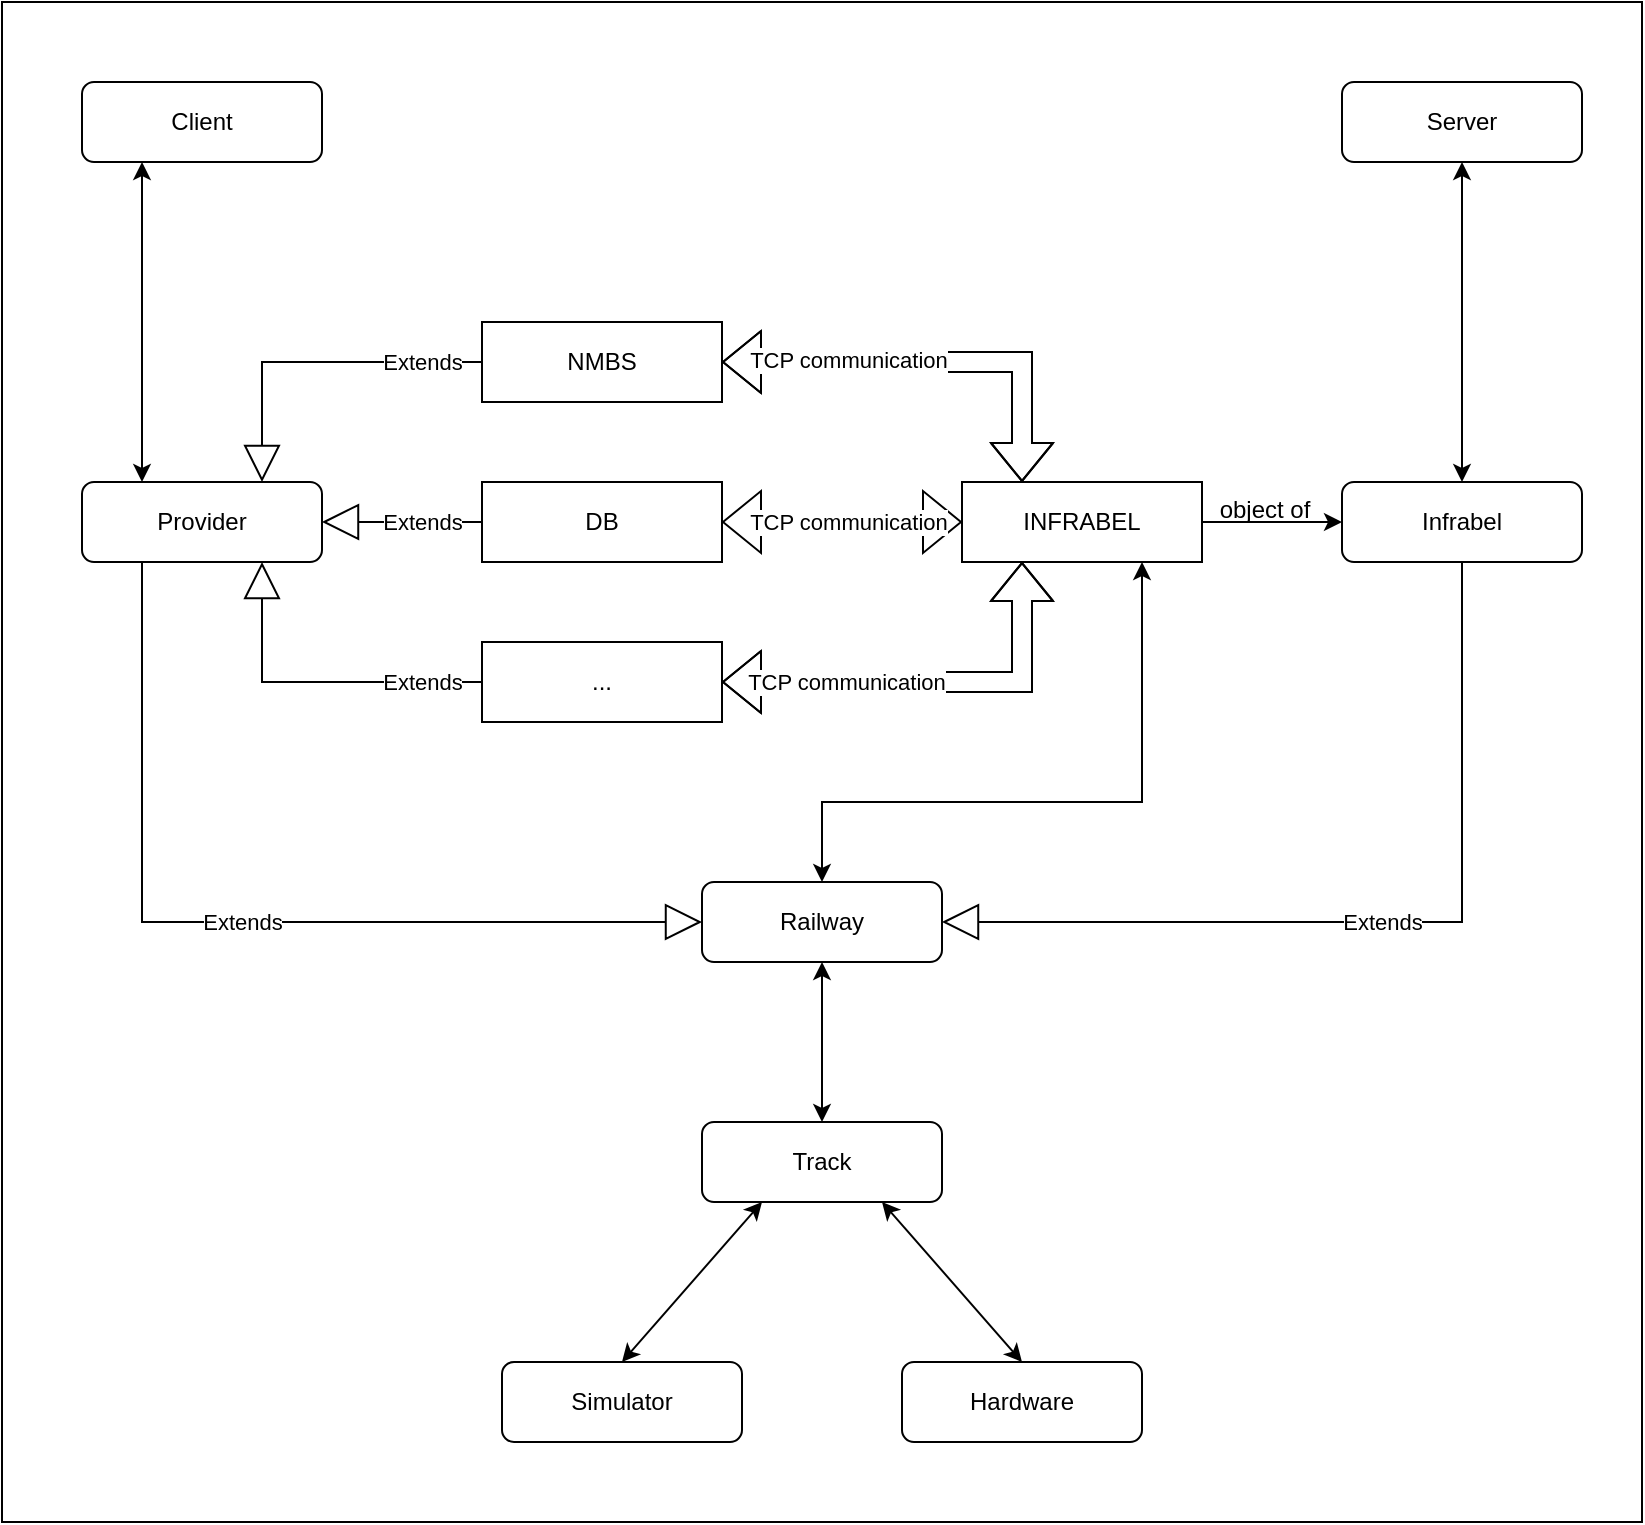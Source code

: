 <mxfile version="26.1.1">
  <diagram name="Pagina-1" id="me9Pa4WLKowWGo5jJPig">
    <mxGraphModel dx="1912" dy="1139" grid="1" gridSize="10" guides="1" tooltips="1" connect="1" arrows="1" fold="1" page="1" pageScale="1" pageWidth="827" pageHeight="1169" math="0" shadow="0">
      <root>
        <mxCell id="0" />
        <mxCell id="1" parent="0" />
        <mxCell id="Lja_3VfB_ACa5qG5oaG4-1" value="" style="rounded=0;whiteSpace=wrap;html=1;" parent="1" vertex="1">
          <mxGeometry width="820" height="760" as="geometry" />
        </mxCell>
        <mxCell id="uVp1ydxba37ZeKdtJGPG-11" value="Hardware" style="rounded=1;whiteSpace=wrap;html=1;" vertex="1" parent="1">
          <mxGeometry x="450" y="680" width="120" height="40" as="geometry" />
        </mxCell>
        <mxCell id="uVp1ydxba37ZeKdtJGPG-12" value="Simulator" style="rounded=1;whiteSpace=wrap;html=1;" vertex="1" parent="1">
          <mxGeometry x="250" y="680" width="120" height="40" as="geometry" />
        </mxCell>
        <mxCell id="uVp1ydxba37ZeKdtJGPG-13" value="Track" style="rounded=1;whiteSpace=wrap;html=1;" vertex="1" parent="1">
          <mxGeometry x="350" y="560" width="120" height="40" as="geometry" />
        </mxCell>
        <mxCell id="uVp1ydxba37ZeKdtJGPG-14" value="Railway" style="rounded=1;whiteSpace=wrap;html=1;" vertex="1" parent="1">
          <mxGeometry x="350" y="440" width="120" height="40" as="geometry" />
        </mxCell>
        <mxCell id="uVp1ydxba37ZeKdtJGPG-15" value="Infrabel" style="rounded=1;whiteSpace=wrap;html=1;" vertex="1" parent="1">
          <mxGeometry x="670" y="240" width="120" height="40" as="geometry" />
        </mxCell>
        <mxCell id="uVp1ydxba37ZeKdtJGPG-16" value="Provider" style="rounded=1;whiteSpace=wrap;html=1;" vertex="1" parent="1">
          <mxGeometry x="40" y="240" width="120" height="40" as="geometry" />
        </mxCell>
        <mxCell id="uVp1ydxba37ZeKdtJGPG-17" value="..." style="rounded=1;whiteSpace=wrap;html=1;arcSize=0;" vertex="1" parent="1">
          <mxGeometry x="240" y="320" width="120" height="40" as="geometry" />
        </mxCell>
        <mxCell id="uVp1ydxba37ZeKdtJGPG-18" value="NMBS" style="rounded=1;whiteSpace=wrap;html=1;arcSize=0;" vertex="1" parent="1">
          <mxGeometry x="240" y="160" width="120" height="40" as="geometry" />
        </mxCell>
        <mxCell id="uVp1ydxba37ZeKdtJGPG-19" value="INFRABEL" style="rounded=1;whiteSpace=wrap;html=1;arcSize=0;" vertex="1" parent="1">
          <mxGeometry x="480" y="240" width="120" height="40" as="geometry" />
        </mxCell>
        <mxCell id="uVp1ydxba37ZeKdtJGPG-20" value="DB" style="rounded=1;whiteSpace=wrap;html=1;arcSize=0;" vertex="1" parent="1">
          <mxGeometry x="240" y="240" width="120" height="40" as="geometry" />
        </mxCell>
        <mxCell id="uVp1ydxba37ZeKdtJGPG-22" value="" style="shape=flexArrow;endArrow=classic;startArrow=classic;html=1;rounded=0;entryX=0;entryY=0.5;entryDx=0;entryDy=0;exitX=1;exitY=0.5;exitDx=0;exitDy=0;" edge="1" parent="1" source="uVp1ydxba37ZeKdtJGPG-20" target="uVp1ydxba37ZeKdtJGPG-19">
          <mxGeometry width="100" height="100" relative="1" as="geometry">
            <mxPoint x="405" y="420" as="sourcePoint" />
            <mxPoint x="505" y="320" as="targetPoint" />
          </mxGeometry>
        </mxCell>
        <mxCell id="uVp1ydxba37ZeKdtJGPG-28" value="TCP communication" style="edgeLabel;html=1;align=center;verticalAlign=middle;resizable=0;points=[];" vertex="1" connectable="0" parent="uVp1ydxba37ZeKdtJGPG-22">
          <mxGeometry x="0.021" y="-3" relative="1" as="geometry">
            <mxPoint x="1" y="-3" as="offset" />
          </mxGeometry>
        </mxCell>
        <mxCell id="uVp1ydxba37ZeKdtJGPG-23" value="" style="shape=flexArrow;endArrow=classic;startArrow=classic;html=1;rounded=0;exitX=1;exitY=0.5;exitDx=0;exitDy=0;entryX=0.25;entryY=1;entryDx=0;entryDy=0;" edge="1" parent="1" source="uVp1ydxba37ZeKdtJGPG-17" target="uVp1ydxba37ZeKdtJGPG-19">
          <mxGeometry width="100" height="100" relative="1" as="geometry">
            <mxPoint x="415" y="430" as="sourcePoint" />
            <mxPoint x="515" y="330" as="targetPoint" />
            <Array as="points">
              <mxPoint x="510" y="340" />
            </Array>
          </mxGeometry>
        </mxCell>
        <mxCell id="uVp1ydxba37ZeKdtJGPG-29" value="TCP communication" style="edgeLabel;html=1;align=center;verticalAlign=middle;resizable=0;points=[];" vertex="1" connectable="0" parent="uVp1ydxba37ZeKdtJGPG-23">
          <mxGeometry x="-0.022" y="2" relative="1" as="geometry">
            <mxPoint x="-41" y="2" as="offset" />
          </mxGeometry>
        </mxCell>
        <mxCell id="uVp1ydxba37ZeKdtJGPG-24" value="" style="shape=flexArrow;endArrow=classic;startArrow=classic;html=1;rounded=0;entryX=0.25;entryY=0;entryDx=0;entryDy=0;exitX=1;exitY=0.5;exitDx=0;exitDy=0;" edge="1" parent="1" source="uVp1ydxba37ZeKdtJGPG-18" target="uVp1ydxba37ZeKdtJGPG-19">
          <mxGeometry width="100" height="100" relative="1" as="geometry">
            <mxPoint x="425" y="440" as="sourcePoint" />
            <mxPoint x="525" y="340" as="targetPoint" />
            <Array as="points">
              <mxPoint x="510" y="180" />
            </Array>
          </mxGeometry>
        </mxCell>
        <mxCell id="uVp1ydxba37ZeKdtJGPG-27" value="TCP communication" style="edgeLabel;html=1;align=center;verticalAlign=middle;resizable=0;points=[];" vertex="1" connectable="0" parent="uVp1ydxba37ZeKdtJGPG-24">
          <mxGeometry x="-0.013" y="2" relative="1" as="geometry">
            <mxPoint x="-41" y="1" as="offset" />
          </mxGeometry>
        </mxCell>
        <mxCell id="uVp1ydxba37ZeKdtJGPG-32" value="Extends" style="endArrow=block;endSize=16;endFill=0;html=1;rounded=0;exitX=0;exitY=0.5;exitDx=0;exitDy=0;entryX=0.75;entryY=0;entryDx=0;entryDy=0;" edge="1" parent="1" source="uVp1ydxba37ZeKdtJGPG-18" target="uVp1ydxba37ZeKdtJGPG-16">
          <mxGeometry x="-0.647" width="160" relative="1" as="geometry">
            <mxPoint x="280" y="330" as="sourcePoint" />
            <mxPoint x="440" y="330" as="targetPoint" />
            <Array as="points">
              <mxPoint x="130" y="180" />
            </Array>
            <mxPoint as="offset" />
          </mxGeometry>
        </mxCell>
        <mxCell id="uVp1ydxba37ZeKdtJGPG-33" value="Extends" style="endArrow=block;endSize=16;endFill=0;html=1;rounded=0;exitX=0;exitY=0.5;exitDx=0;exitDy=0;entryX=1;entryY=0.5;entryDx=0;entryDy=0;" edge="1" parent="1" source="uVp1ydxba37ZeKdtJGPG-20" target="uVp1ydxba37ZeKdtJGPG-16">
          <mxGeometry x="-0.25" width="160" relative="1" as="geometry">
            <mxPoint x="370" y="190" as="sourcePoint" />
            <mxPoint x="250" y="250" as="targetPoint" />
            <mxPoint as="offset" />
          </mxGeometry>
        </mxCell>
        <mxCell id="uVp1ydxba37ZeKdtJGPG-34" value="Extends" style="endArrow=block;endSize=16;endFill=0;html=1;rounded=0;exitX=0;exitY=0.5;exitDx=0;exitDy=0;entryX=0.75;entryY=1;entryDx=0;entryDy=0;" edge="1" parent="1" source="uVp1ydxba37ZeKdtJGPG-17" target="uVp1ydxba37ZeKdtJGPG-16">
          <mxGeometry x="-0.647" width="160" relative="1" as="geometry">
            <mxPoint x="380" y="200" as="sourcePoint" />
            <mxPoint x="260" y="260" as="targetPoint" />
            <Array as="points">
              <mxPoint x="130" y="340" />
            </Array>
            <mxPoint as="offset" />
          </mxGeometry>
        </mxCell>
        <mxCell id="uVp1ydxba37ZeKdtJGPG-35" value="" style="endArrow=classic;html=1;rounded=0;entryX=0;entryY=0.5;entryDx=0;entryDy=0;exitX=1;exitY=0.5;exitDx=0;exitDy=0;" edge="1" parent="1" source="uVp1ydxba37ZeKdtJGPG-19" target="uVp1ydxba37ZeKdtJGPG-15">
          <mxGeometry width="50" height="50" relative="1" as="geometry">
            <mxPoint x="300" y="430" as="sourcePoint" />
            <mxPoint x="350" y="380" as="targetPoint" />
          </mxGeometry>
        </mxCell>
        <mxCell id="uVp1ydxba37ZeKdtJGPG-36" value="object of" style="text;html=1;align=center;verticalAlign=middle;resizable=0;points=[];autosize=1;strokeColor=none;fillColor=none;" vertex="1" parent="1">
          <mxGeometry x="596" y="239" width="70" height="30" as="geometry" />
        </mxCell>
        <mxCell id="uVp1ydxba37ZeKdtJGPG-37" value="Extends" style="endArrow=block;endSize=16;endFill=0;html=1;rounded=0;exitX=0.5;exitY=1;exitDx=0;exitDy=0;entryX=1;entryY=0.5;entryDx=0;entryDy=0;" edge="1" parent="1" source="uVp1ydxba37ZeKdtJGPG-15" target="uVp1ydxba37ZeKdtJGPG-14">
          <mxGeometry width="160" relative="1" as="geometry">
            <mxPoint x="250" y="500" as="sourcePoint" />
            <mxPoint x="410" y="500" as="targetPoint" />
            <Array as="points">
              <mxPoint x="730" y="460" />
            </Array>
          </mxGeometry>
        </mxCell>
        <mxCell id="uVp1ydxba37ZeKdtJGPG-38" value="Extends" style="endArrow=block;endSize=16;endFill=0;html=1;rounded=0;exitX=0.25;exitY=1;exitDx=0;exitDy=0;entryX=0;entryY=0.5;entryDx=0;entryDy=0;" edge="1" parent="1" source="uVp1ydxba37ZeKdtJGPG-16" target="uVp1ydxba37ZeKdtJGPG-14">
          <mxGeometry width="160" relative="1" as="geometry">
            <mxPoint x="250" y="500" as="sourcePoint" />
            <mxPoint x="410" y="500" as="targetPoint" />
            <Array as="points">
              <mxPoint x="70" y="460" />
            </Array>
          </mxGeometry>
        </mxCell>
        <mxCell id="uVp1ydxba37ZeKdtJGPG-39" value="" style="endArrow=classic;startArrow=classic;html=1;rounded=0;entryX=0.25;entryY=1;entryDx=0;entryDy=0;exitX=0.5;exitY=0;exitDx=0;exitDy=0;" edge="1" parent="1" source="uVp1ydxba37ZeKdtJGPG-12" target="uVp1ydxba37ZeKdtJGPG-13">
          <mxGeometry width="50" height="50" relative="1" as="geometry">
            <mxPoint x="300" y="720" as="sourcePoint" />
            <mxPoint x="350" y="670" as="targetPoint" />
          </mxGeometry>
        </mxCell>
        <mxCell id="uVp1ydxba37ZeKdtJGPG-40" value="" style="endArrow=classic;startArrow=classic;html=1;rounded=0;entryX=0.75;entryY=1;entryDx=0;entryDy=0;exitX=0.5;exitY=0;exitDx=0;exitDy=0;" edge="1" parent="1" source="uVp1ydxba37ZeKdtJGPG-11" target="uVp1ydxba37ZeKdtJGPG-13">
          <mxGeometry width="50" height="50" relative="1" as="geometry">
            <mxPoint x="320" y="690" as="sourcePoint" />
            <mxPoint x="390" y="610" as="targetPoint" />
          </mxGeometry>
        </mxCell>
        <mxCell id="uVp1ydxba37ZeKdtJGPG-41" value="" style="endArrow=classic;startArrow=classic;html=1;rounded=0;entryX=0.5;entryY=1;entryDx=0;entryDy=0;exitX=0.5;exitY=0;exitDx=0;exitDy=0;" edge="1" parent="1" source="uVp1ydxba37ZeKdtJGPG-13" target="uVp1ydxba37ZeKdtJGPG-14">
          <mxGeometry width="50" height="50" relative="1" as="geometry">
            <mxPoint x="520" y="690" as="sourcePoint" />
            <mxPoint x="450" y="610" as="targetPoint" />
          </mxGeometry>
        </mxCell>
        <mxCell id="uVp1ydxba37ZeKdtJGPG-42" value="" style="endArrow=classic;startArrow=classic;html=1;rounded=0;entryX=0.75;entryY=1;entryDx=0;entryDy=0;exitX=0.5;exitY=0;exitDx=0;exitDy=0;" edge="1" parent="1" source="uVp1ydxba37ZeKdtJGPG-14" target="uVp1ydxba37ZeKdtJGPG-19">
          <mxGeometry width="50" height="50" relative="1" as="geometry">
            <mxPoint x="420" y="570" as="sourcePoint" />
            <mxPoint x="420" y="490" as="targetPoint" />
            <Array as="points">
              <mxPoint x="410" y="400" />
              <mxPoint x="570" y="400" />
            </Array>
          </mxGeometry>
        </mxCell>
        <mxCell id="uVp1ydxba37ZeKdtJGPG-43" value="Client" style="rounded=1;whiteSpace=wrap;html=1;" vertex="1" parent="1">
          <mxGeometry x="40" y="40" width="120" height="40" as="geometry" />
        </mxCell>
        <mxCell id="uVp1ydxba37ZeKdtJGPG-44" value="Server" style="rounded=1;whiteSpace=wrap;html=1;" vertex="1" parent="1">
          <mxGeometry x="670" y="40" width="120" height="40" as="geometry" />
        </mxCell>
        <mxCell id="uVp1ydxba37ZeKdtJGPG-45" value="" style="endArrow=classic;startArrow=classic;html=1;rounded=0;entryX=0.25;entryY=1;entryDx=0;entryDy=0;exitX=0.25;exitY=0;exitDx=0;exitDy=0;" edge="1" parent="1" source="uVp1ydxba37ZeKdtJGPG-16" target="uVp1ydxba37ZeKdtJGPG-43">
          <mxGeometry width="50" height="50" relative="1" as="geometry">
            <mxPoint x="380" y="400" as="sourcePoint" />
            <mxPoint x="430" y="350" as="targetPoint" />
          </mxGeometry>
        </mxCell>
        <mxCell id="uVp1ydxba37ZeKdtJGPG-46" value="" style="endArrow=classic;startArrow=classic;html=1;rounded=0;entryX=0.5;entryY=1;entryDx=0;entryDy=0;exitX=0.5;exitY=0;exitDx=0;exitDy=0;" edge="1" parent="1" source="uVp1ydxba37ZeKdtJGPG-15" target="uVp1ydxba37ZeKdtJGPG-44">
          <mxGeometry width="50" height="50" relative="1" as="geometry">
            <mxPoint x="80" y="240" as="sourcePoint" />
            <mxPoint x="80" y="90" as="targetPoint" />
          </mxGeometry>
        </mxCell>
      </root>
    </mxGraphModel>
  </diagram>
</mxfile>
